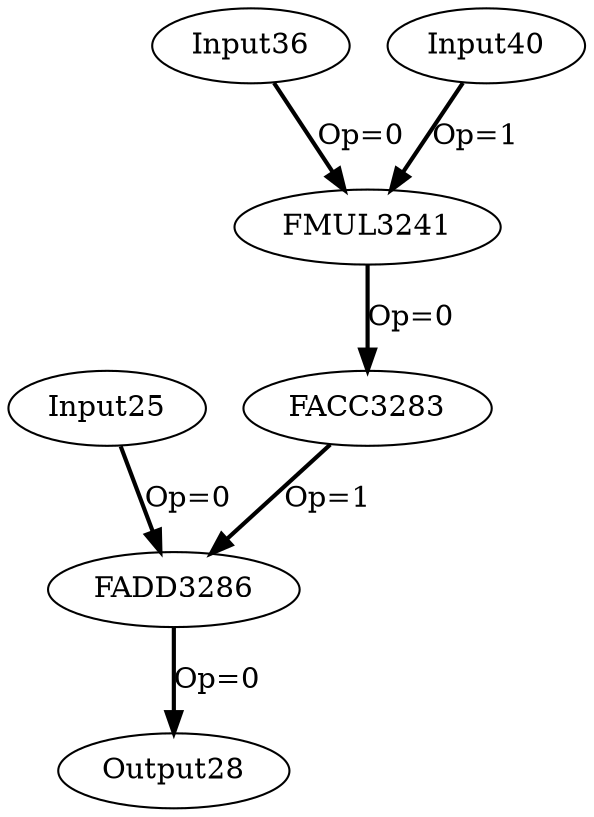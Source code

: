 Digraph G {
Input25[opcode=Input, ref_name="arg", size="40", offset="0, 0", pattern="0, 4, 4, 4, 0, 3"];
Output28[opcode=Output, ref_name="arg", size="40", offset="0, 0", pattern="0, 4, 4, 4, 0, 3"];
Input36[opcode=Input, ref_name="arg1", size="40", offset="0, 0", pattern="4, 4, -12, 4, 0, 3"];
Input40[opcode=Input, ref_name="arg2", size="52", offset="0, 0", pattern="12, 4, -32, 4, -48, 3"];
FMUL3241[opcode=FMUL32];
FACC3283[opcode=FACC32, acc_params="0, 4, 1, 12", acc_first=1];
FADD3286[opcode=FADD32];
Input36 -> FMUL3241[operand = 0 ,color = black, style = bold, label = "Op=0"];
Input40 -> FMUL3241[operand = 1 ,color = black, style = bold, label = "Op=1"];
FMUL3241 -> FACC3283[operand = 0 ,color = black, style = bold, label = "Op=0"];
FADD3286 -> Output28[operand = 0 ,color = black, style = bold, label = "Op=0"];
Input25 -> FADD3286[operand = 0 ,color = black, style = bold, label = "Op=0"];
FACC3283 -> FADD3286[operand = 1 ,color = black, style = bold, label = "Op=1"];
}
